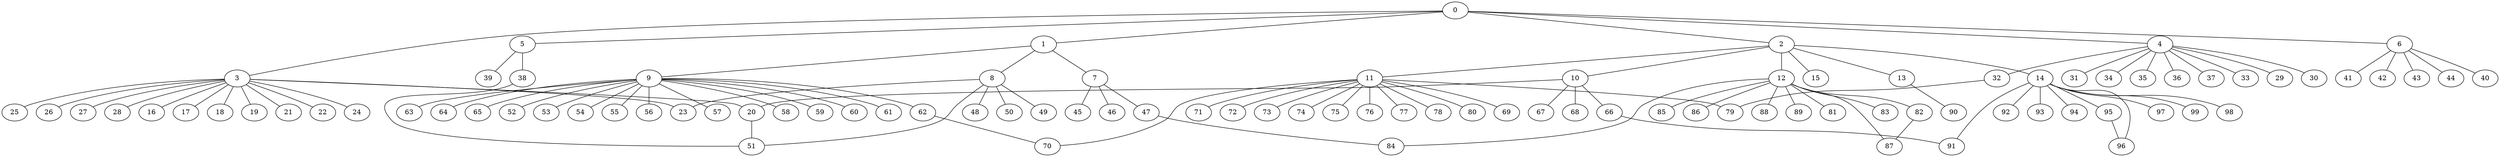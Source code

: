 
graph graphname {
    0 -- 1
0 -- 2
0 -- 3
0 -- 4
0 -- 5
0 -- 6
1 -- 8
1 -- 9
1 -- 7
2 -- 10
2 -- 11
2 -- 12
2 -- 13
2 -- 14
2 -- 15
3 -- 16
3 -- 17
3 -- 18
3 -- 19
3 -- 20
3 -- 21
3 -- 22
3 -- 23
3 -- 24
3 -- 25
3 -- 26
3 -- 27
3 -- 28
4 -- 32
4 -- 34
4 -- 35
4 -- 36
4 -- 37
4 -- 33
4 -- 29
4 -- 30
4 -- 31
5 -- 38
5 -- 39
6 -- 40
6 -- 41
6 -- 42
6 -- 43
6 -- 44
7 -- 45
7 -- 46
7 -- 47
8 -- 48
8 -- 50
8 -- 51
8 -- 49
8 -- 23
9 -- 64
9 -- 65
9 -- 52
9 -- 53
9 -- 54
9 -- 55
9 -- 56
9 -- 57
9 -- 58
9 -- 59
9 -- 60
9 -- 61
9 -- 62
9 -- 63
10 -- 67
10 -- 68
10 -- 66
10 -- 20
11 -- 69
11 -- 70
11 -- 71
11 -- 72
11 -- 73
11 -- 74
11 -- 75
11 -- 76
11 -- 77
11 -- 78
11 -- 79
11 -- 80
12 -- 81
12 -- 82
12 -- 83
12 -- 84
12 -- 85
12 -- 86
12 -- 87
12 -- 88
12 -- 89
13 -- 90
14 -- 96
14 -- 97
14 -- 99
14 -- 98
14 -- 91
14 -- 92
14 -- 93
14 -- 94
14 -- 95
20 -- 51
32 -- 79
38 -- 51
47 -- 84
62 -- 70
66 -- 91
82 -- 87
95 -- 96

}
